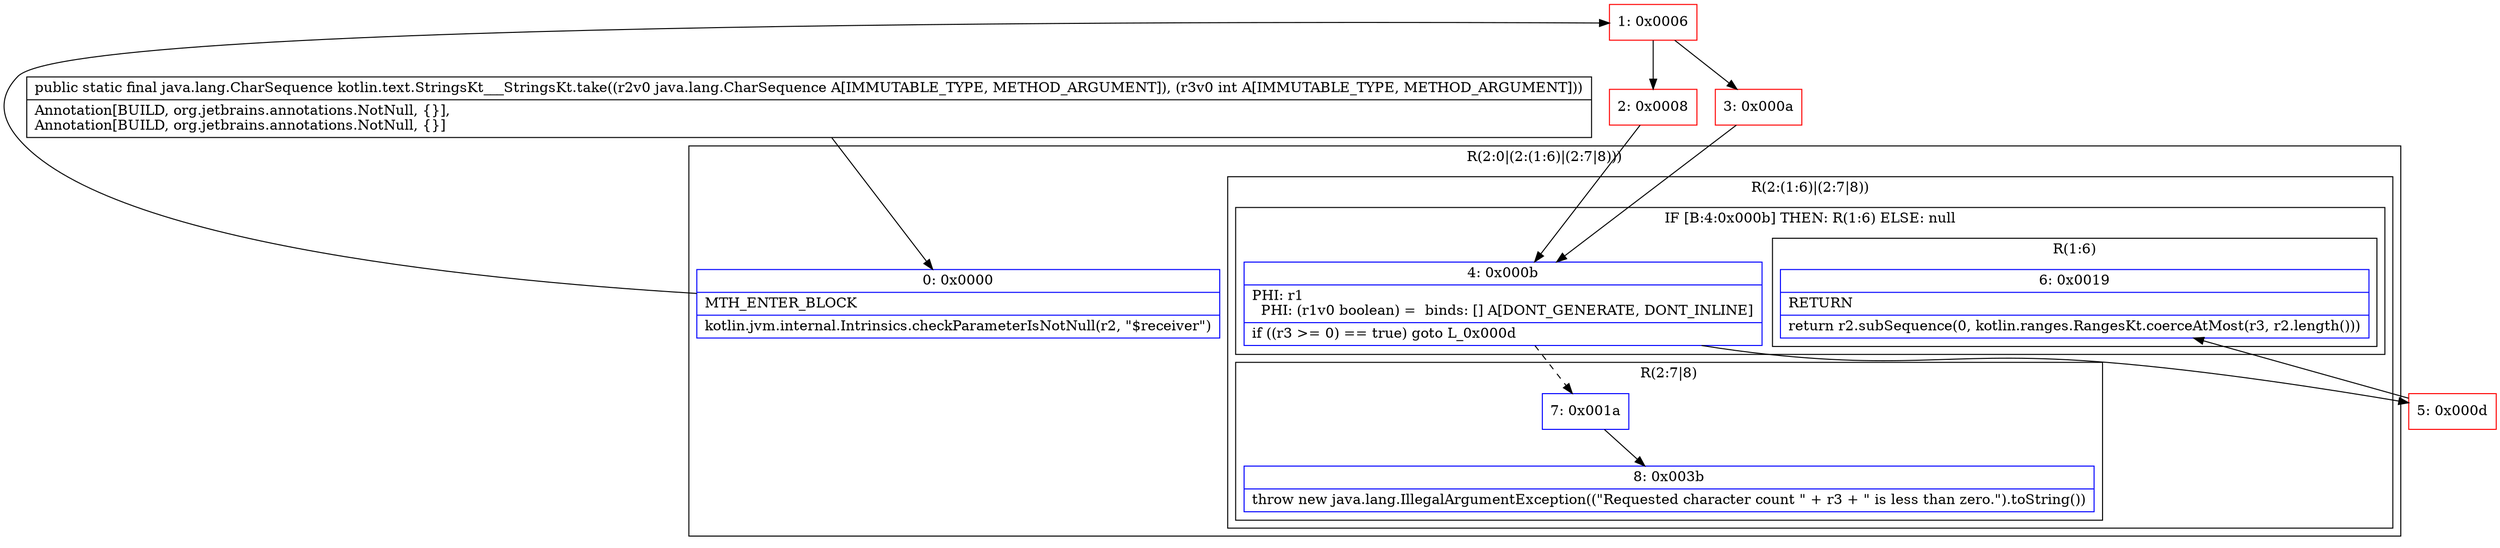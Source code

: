 digraph "CFG forkotlin.text.StringsKt___StringsKt.take(Ljava\/lang\/CharSequence;I)Ljava\/lang\/CharSequence;" {
subgraph cluster_Region_2130800505 {
label = "R(2:0|(2:(1:6)|(2:7|8)))";
node [shape=record,color=blue];
Node_0 [shape=record,label="{0\:\ 0x0000|MTH_ENTER_BLOCK\l|kotlin.jvm.internal.Intrinsics.checkParameterIsNotNull(r2, \"$receiver\")\l}"];
subgraph cluster_Region_174305269 {
label = "R(2:(1:6)|(2:7|8))";
node [shape=record,color=blue];
subgraph cluster_IfRegion_706182835 {
label = "IF [B:4:0x000b] THEN: R(1:6) ELSE: null";
node [shape=record,color=blue];
Node_4 [shape=record,label="{4\:\ 0x000b|PHI: r1 \l  PHI: (r1v0 boolean) =  binds: [] A[DONT_GENERATE, DONT_INLINE]\l|if ((r3 \>= 0) == true) goto L_0x000d\l}"];
subgraph cluster_Region_854526180 {
label = "R(1:6)";
node [shape=record,color=blue];
Node_6 [shape=record,label="{6\:\ 0x0019|RETURN\l|return r2.subSequence(0, kotlin.ranges.RangesKt.coerceAtMost(r3, r2.length()))\l}"];
}
}
subgraph cluster_Region_1189204839 {
label = "R(2:7|8)";
node [shape=record,color=blue];
Node_7 [shape=record,label="{7\:\ 0x001a}"];
Node_8 [shape=record,label="{8\:\ 0x003b|throw new java.lang.IllegalArgumentException((\"Requested character count \" + r3 + \" is less than zero.\").toString())\l}"];
}
}
}
Node_1 [shape=record,color=red,label="{1\:\ 0x0006}"];
Node_2 [shape=record,color=red,label="{2\:\ 0x0008}"];
Node_3 [shape=record,color=red,label="{3\:\ 0x000a}"];
Node_5 [shape=record,color=red,label="{5\:\ 0x000d}"];
MethodNode[shape=record,label="{public static final java.lang.CharSequence kotlin.text.StringsKt___StringsKt.take((r2v0 java.lang.CharSequence A[IMMUTABLE_TYPE, METHOD_ARGUMENT]), (r3v0 int A[IMMUTABLE_TYPE, METHOD_ARGUMENT]))  | Annotation[BUILD, org.jetbrains.annotations.NotNull, \{\}], \lAnnotation[BUILD, org.jetbrains.annotations.NotNull, \{\}]\l}"];
MethodNode -> Node_0;
Node_0 -> Node_1;
Node_4 -> Node_5;
Node_4 -> Node_7[style=dashed];
Node_7 -> Node_8;
Node_1 -> Node_2;
Node_1 -> Node_3;
Node_2 -> Node_4;
Node_3 -> Node_4;
Node_5 -> Node_6;
}

